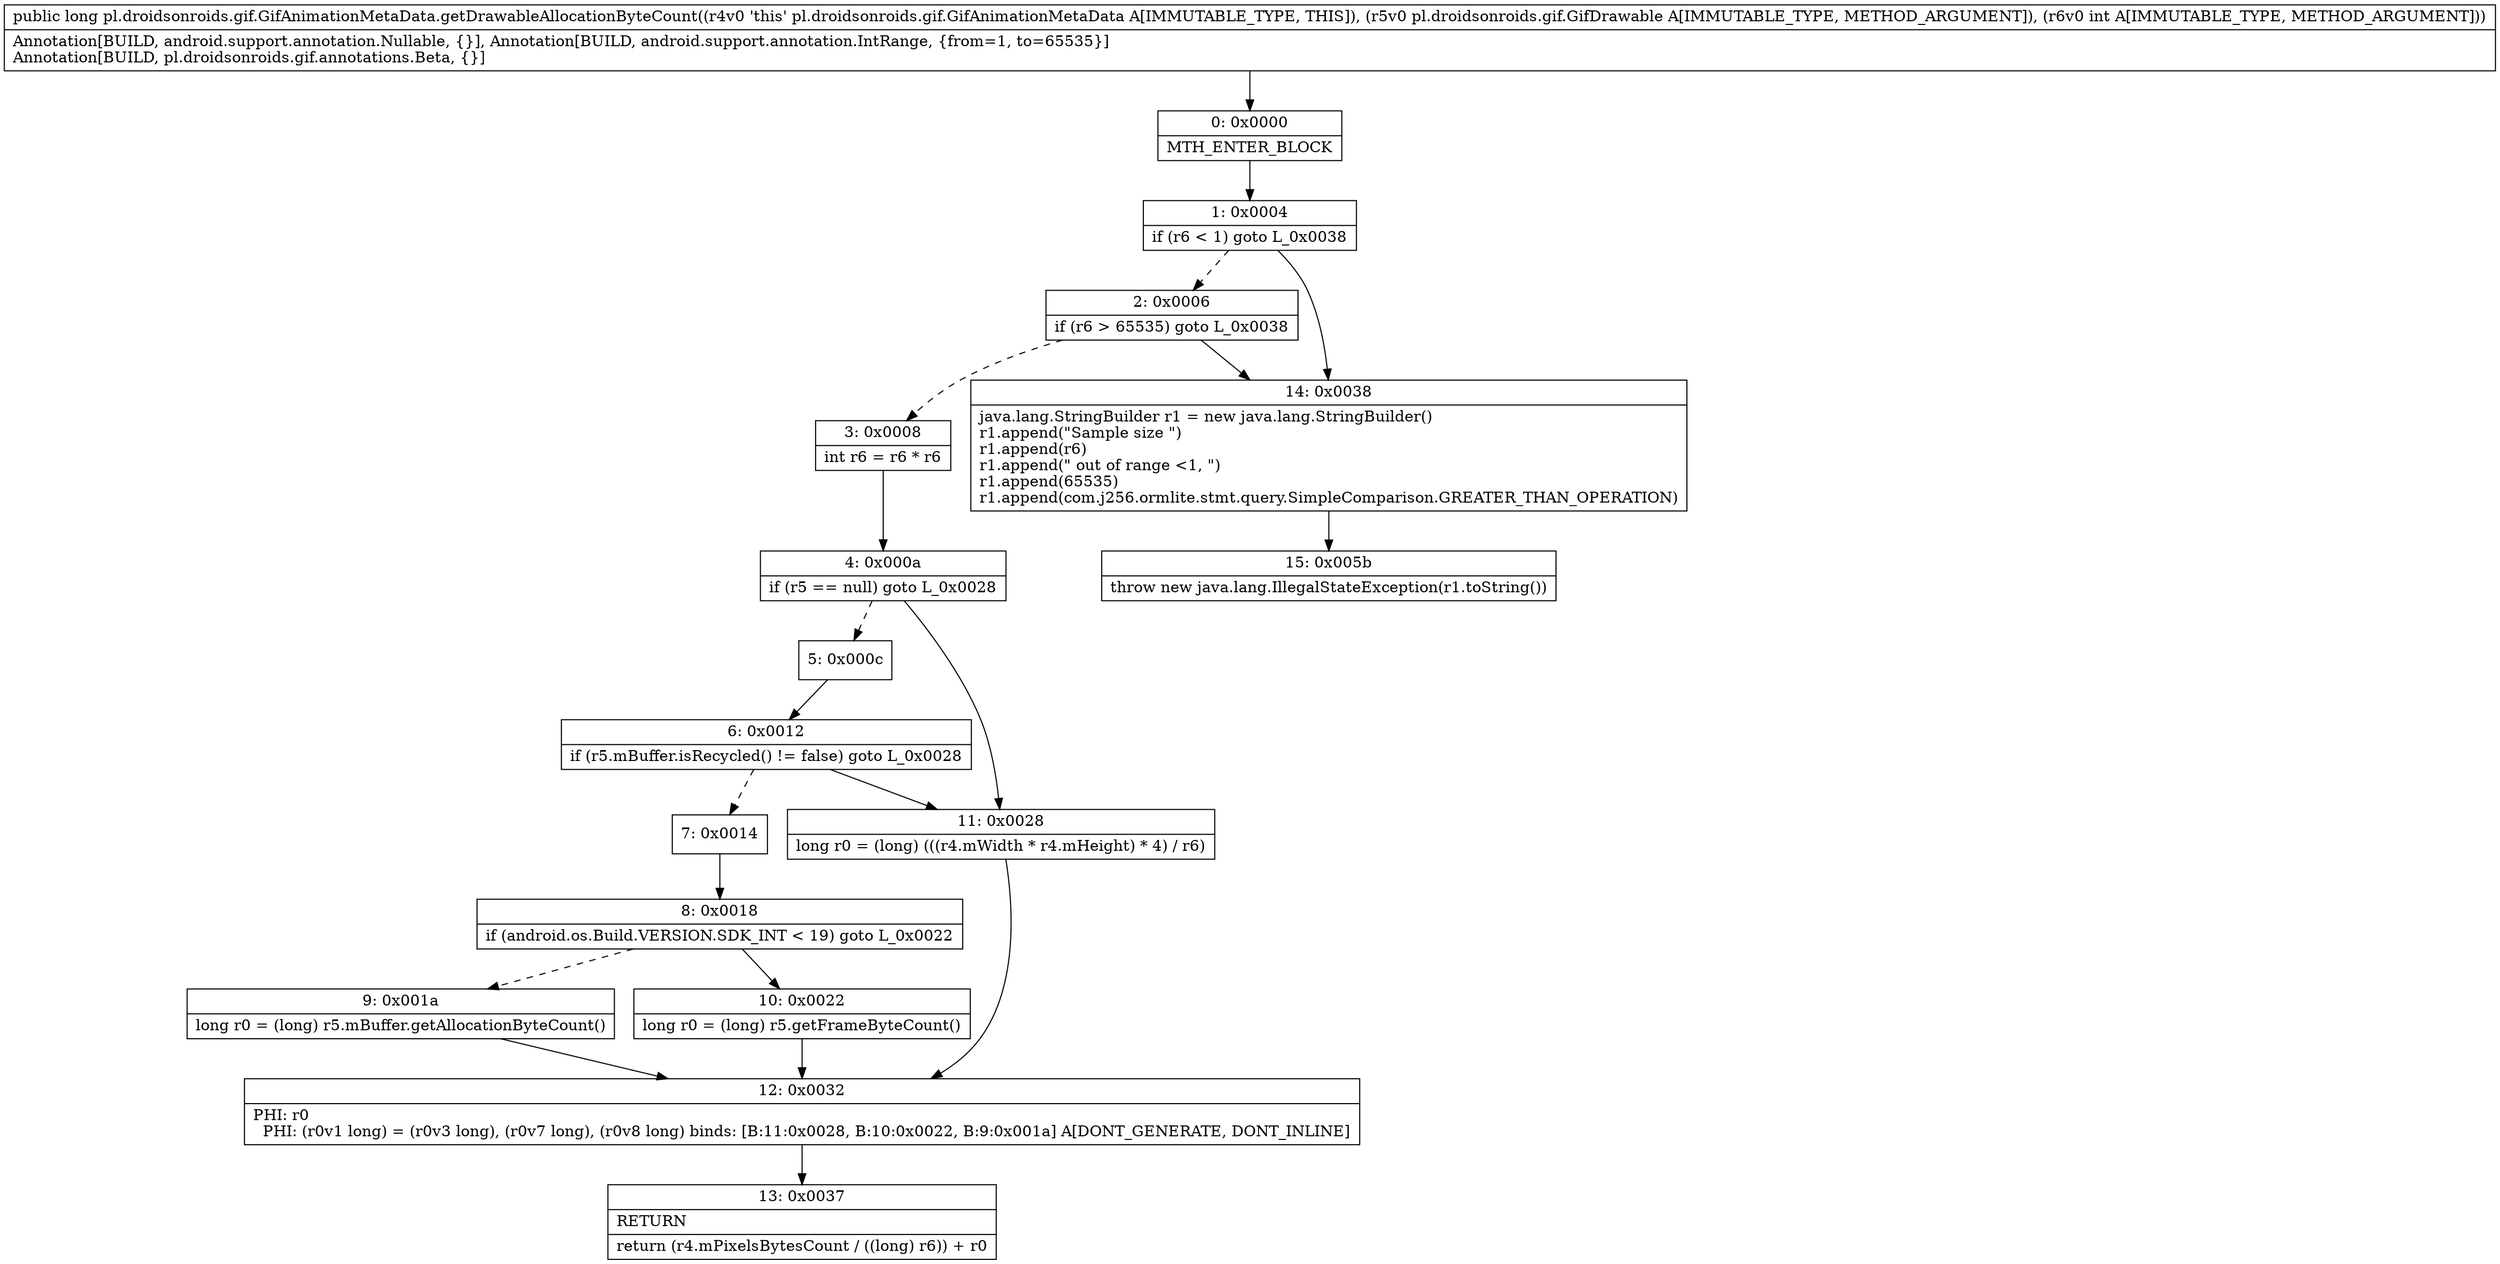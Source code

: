 digraph "CFG forpl.droidsonroids.gif.GifAnimationMetaData.getDrawableAllocationByteCount(Lpl\/droidsonroids\/gif\/GifDrawable;I)J" {
Node_0 [shape=record,label="{0\:\ 0x0000|MTH_ENTER_BLOCK\l}"];
Node_1 [shape=record,label="{1\:\ 0x0004|if (r6 \< 1) goto L_0x0038\l}"];
Node_2 [shape=record,label="{2\:\ 0x0006|if (r6 \> 65535) goto L_0x0038\l}"];
Node_3 [shape=record,label="{3\:\ 0x0008|int r6 = r6 * r6\l}"];
Node_4 [shape=record,label="{4\:\ 0x000a|if (r5 == null) goto L_0x0028\l}"];
Node_5 [shape=record,label="{5\:\ 0x000c}"];
Node_6 [shape=record,label="{6\:\ 0x0012|if (r5.mBuffer.isRecycled() != false) goto L_0x0028\l}"];
Node_7 [shape=record,label="{7\:\ 0x0014}"];
Node_8 [shape=record,label="{8\:\ 0x0018|if (android.os.Build.VERSION.SDK_INT \< 19) goto L_0x0022\l}"];
Node_9 [shape=record,label="{9\:\ 0x001a|long r0 = (long) r5.mBuffer.getAllocationByteCount()\l}"];
Node_10 [shape=record,label="{10\:\ 0x0022|long r0 = (long) r5.getFrameByteCount()\l}"];
Node_11 [shape=record,label="{11\:\ 0x0028|long r0 = (long) (((r4.mWidth * r4.mHeight) * 4) \/ r6)\l}"];
Node_12 [shape=record,label="{12\:\ 0x0032|PHI: r0 \l  PHI: (r0v1 long) = (r0v3 long), (r0v7 long), (r0v8 long) binds: [B:11:0x0028, B:10:0x0022, B:9:0x001a] A[DONT_GENERATE, DONT_INLINE]\l}"];
Node_13 [shape=record,label="{13\:\ 0x0037|RETURN\l|return (r4.mPixelsBytesCount \/ ((long) r6)) + r0\l}"];
Node_14 [shape=record,label="{14\:\ 0x0038|java.lang.StringBuilder r1 = new java.lang.StringBuilder()\lr1.append(\"Sample size \")\lr1.append(r6)\lr1.append(\" out of range \<1, \")\lr1.append(65535)\lr1.append(com.j256.ormlite.stmt.query.SimpleComparison.GREATER_THAN_OPERATION)\l}"];
Node_15 [shape=record,label="{15\:\ 0x005b|throw new java.lang.IllegalStateException(r1.toString())\l}"];
MethodNode[shape=record,label="{public long pl.droidsonroids.gif.GifAnimationMetaData.getDrawableAllocationByteCount((r4v0 'this' pl.droidsonroids.gif.GifAnimationMetaData A[IMMUTABLE_TYPE, THIS]), (r5v0 pl.droidsonroids.gif.GifDrawable A[IMMUTABLE_TYPE, METHOD_ARGUMENT]), (r6v0 int A[IMMUTABLE_TYPE, METHOD_ARGUMENT]))  | Annotation[BUILD, android.support.annotation.Nullable, \{\}], Annotation[BUILD, android.support.annotation.IntRange, \{from=1, to=65535\}]\lAnnotation[BUILD, pl.droidsonroids.gif.annotations.Beta, \{\}]\l}"];
MethodNode -> Node_0;
Node_0 -> Node_1;
Node_1 -> Node_2[style=dashed];
Node_1 -> Node_14;
Node_2 -> Node_3[style=dashed];
Node_2 -> Node_14;
Node_3 -> Node_4;
Node_4 -> Node_5[style=dashed];
Node_4 -> Node_11;
Node_5 -> Node_6;
Node_6 -> Node_7[style=dashed];
Node_6 -> Node_11;
Node_7 -> Node_8;
Node_8 -> Node_9[style=dashed];
Node_8 -> Node_10;
Node_9 -> Node_12;
Node_10 -> Node_12;
Node_11 -> Node_12;
Node_12 -> Node_13;
Node_14 -> Node_15;
}


